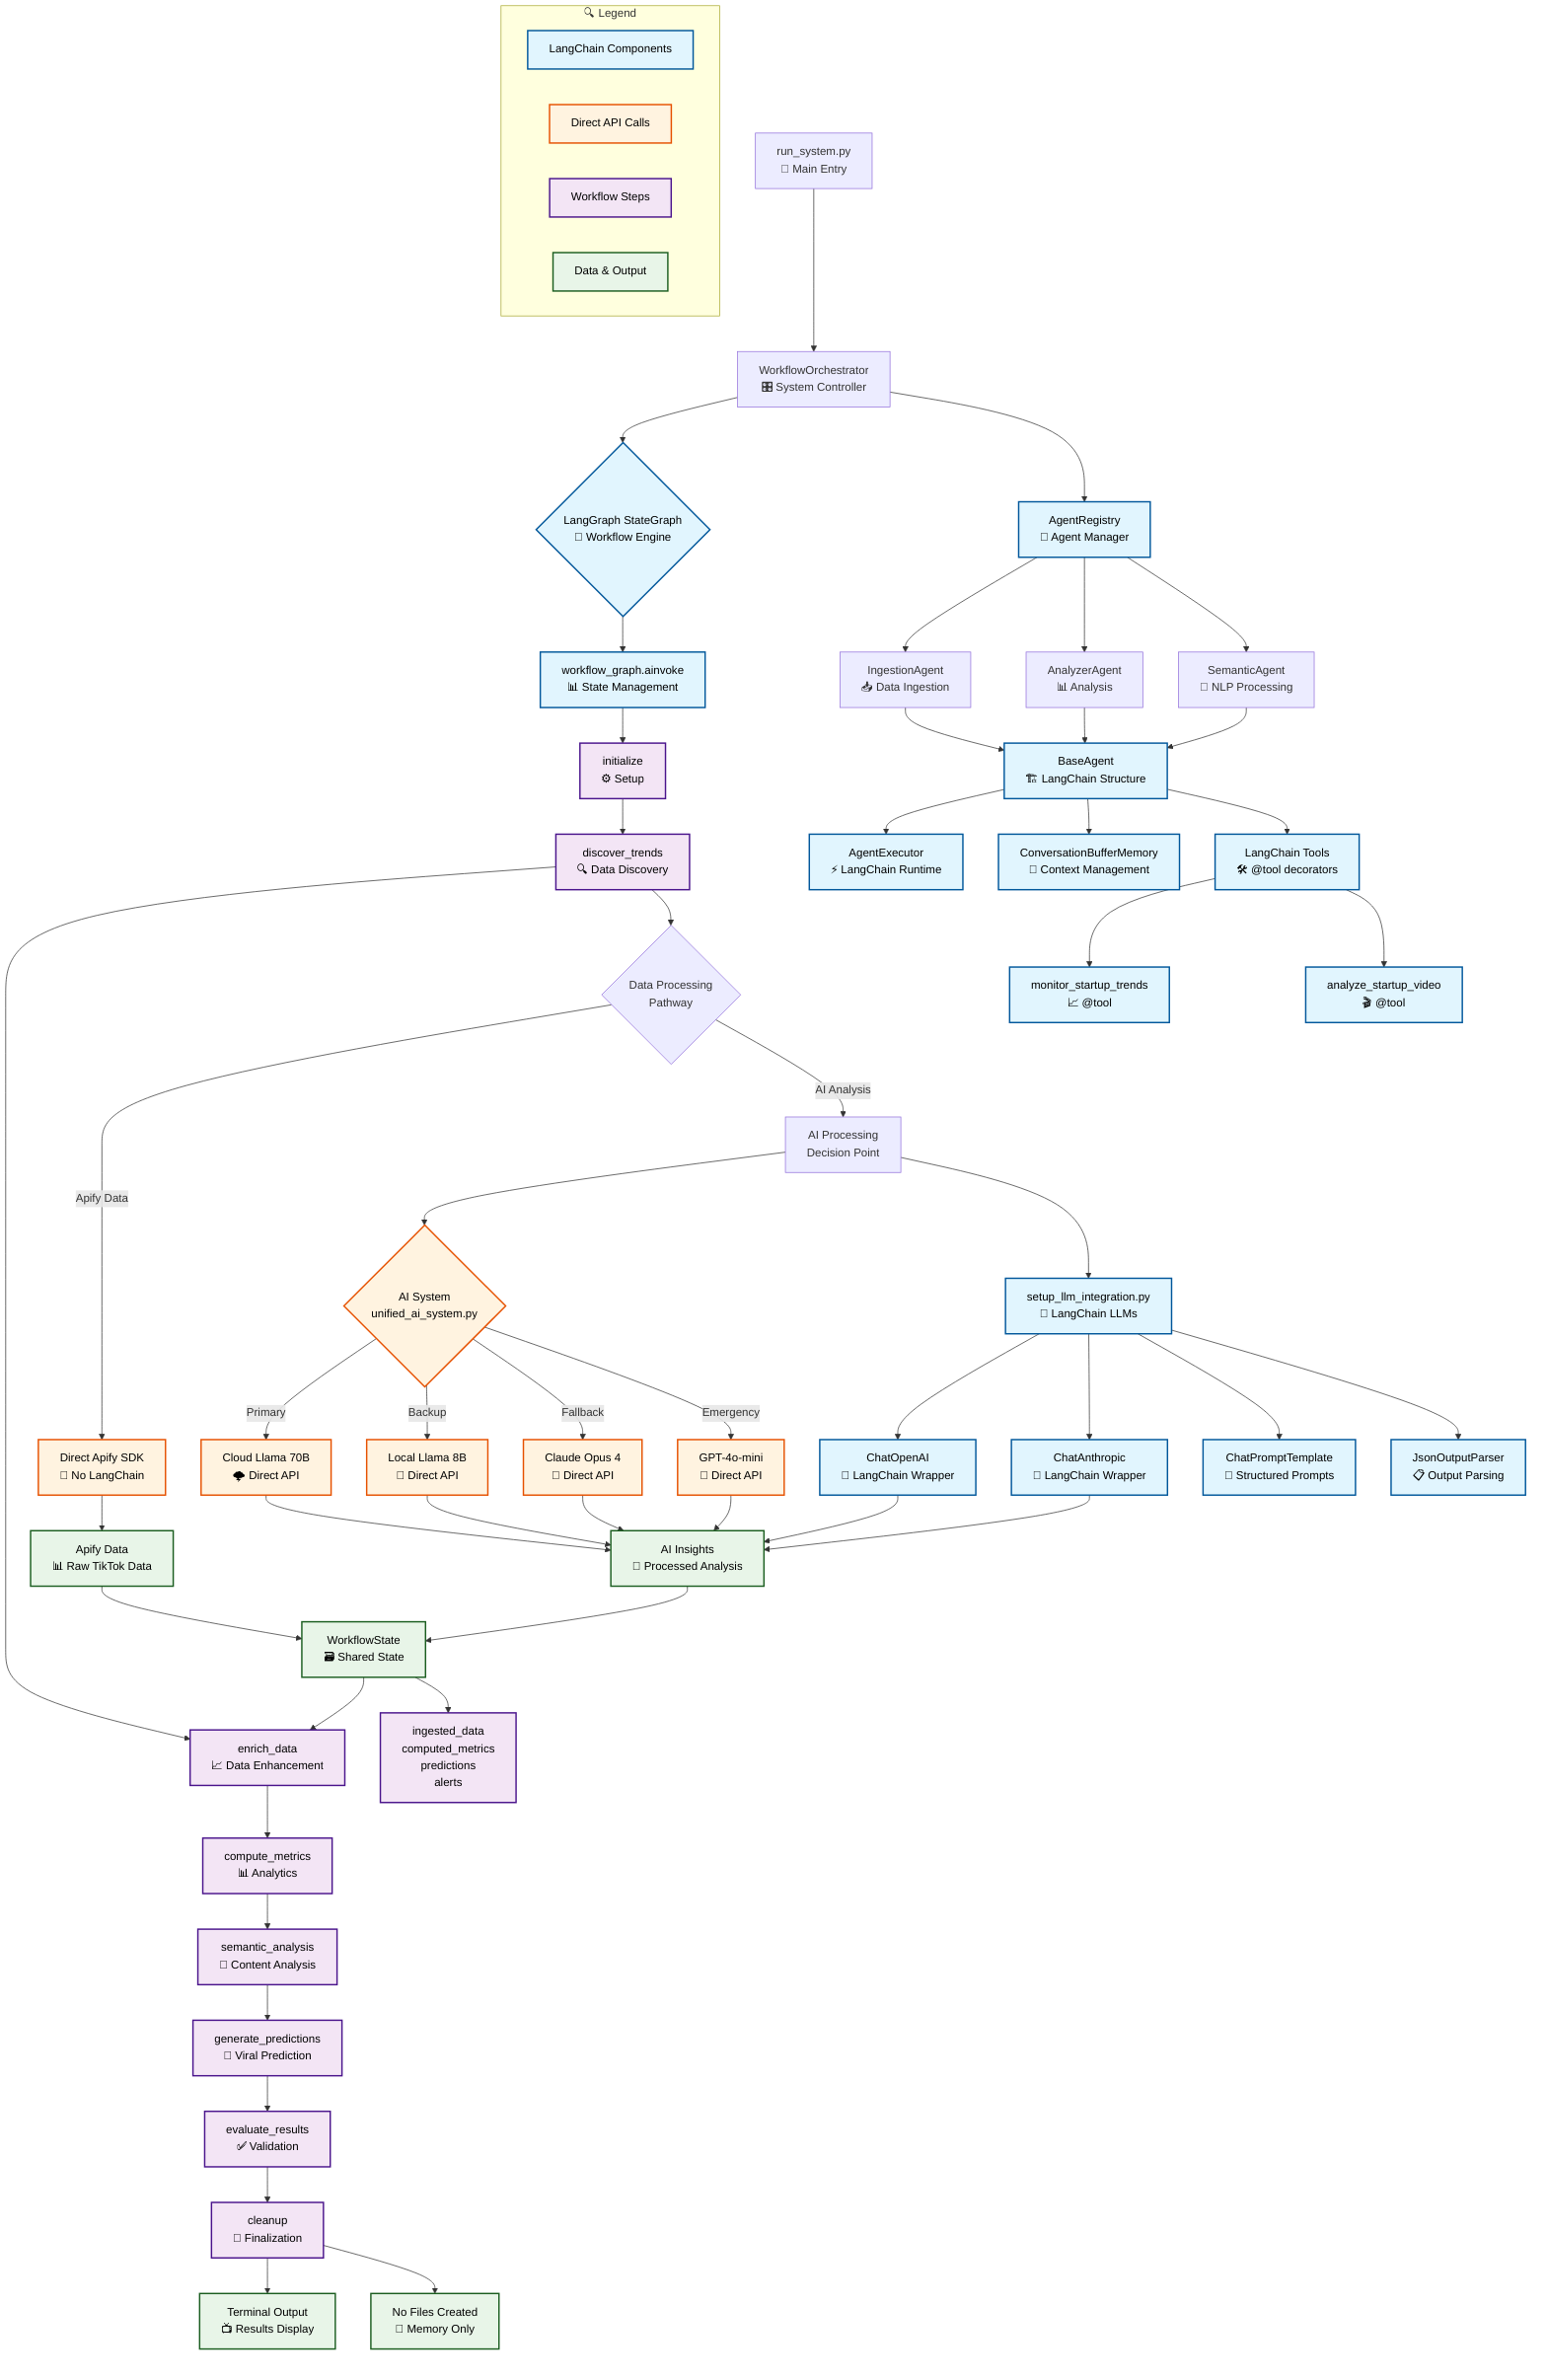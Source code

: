 graph TD
    %% System Entry Points
    A[run_system.py<br/>🚀 Main Entry] --> B[WorkflowOrchestrator<br/>🎛️ System Controller]
    
    %% LangChain Orchestration Layer
    B --> C{LangGraph StateGraph<br/>🔄 Workflow Engine}
    C --> D[workflow_graph.ainvoke<br/>📊 State Management]
    
    %% Workflow Steps (LangChain Managed)
    D --> E1[initialize<br/>⚙️ Setup]
    E1 --> E2[discover_trends<br/>🔍 Data Discovery]
    E2 --> E3[enrich_data<br/>📈 Data Enhancement]
    E3 --> E4[compute_metrics<br/>📊 Analytics]
    E4 --> E5[semantic_analysis<br/>🧠 Content Analysis]
    E5 --> E6[generate_predictions<br/>🔮 Viral Prediction]
    E6 --> E7[evaluate_results<br/>✅ Validation]
    E7 --> E8[cleanup<br/>🧹 Finalization]
    
    %% Agent Registry (LangChain Agents)
    B --> F[AgentRegistry<br/>🤖 Agent Manager]
    F --> G1[IngestionAgent<br/>📥 Data Ingestion]
    F --> G2[AnalyzerAgent<br/>📊 Analysis]
    F --> G3[SemanticAgent<br/>🧠 NLP Processing]
    
    %% LangChain Agent Framework
    G1 --> H1[BaseAgent<br/>🏗️ LangChain Structure]
    G2 --> H1
    G3 --> H1
    
    H1 --> I1[AgentExecutor<br/>⚡ LangChain Runtime]
    H1 --> I2[ConversationBufferMemory<br/>💾 Context Management]
    H1 --> I3[LangChain Tools<br/>🛠️ @tool decorators]
    
    %% Data Processing Split
    E2 --> J{Data Processing<br/>Pathway}
    J -->|Apify Data| K[Direct Apify SDK<br/>📱 No LangChain]
    J -->|AI Analysis| L[AI Processing<br/>Decision Point]
    
    %% AI System Architecture
    L --> M{AI System<br/>unified_ai_system.py}
    M -->|Primary| N1[Cloud Llama 70B<br/>🌩️ Direct API]
    M -->|Backup| N2[Local Llama 8B<br/>🦙 Direct API]
    M -->|Fallback| N3[Claude Opus 4<br/>🤖 Direct API]
    M -->|Emergency| N4[GPT-4o-mini<br/>🔄 Direct API]
    
    %% LangChain AI Components (Optional Path)
    L --> O[setup_llm_integration.py<br/>🔧 LangChain LLMs]
    O --> P1[ChatOpenAI<br/>🤖 LangChain Wrapper]
    O --> P2[ChatAnthropic<br/>🤖 LangChain Wrapper]
    O --> P3[ChatPromptTemplate<br/>📝 Structured Prompts]
    O --> P4[JsonOutputParser<br/>📋 Output Parsing]
    
    %% Tool System
    I3 --> Q1[monitor_startup_trends<br/>📈 @tool]
    I3 --> Q2[analyze_startup_video<br/>🎬 @tool]
    
    %% Data Flow Back
    K --> R[Apify Data<br/>📊 Raw TikTok Data]
    N1 --> S[AI Insights<br/>🧠 Processed Analysis]
    N2 --> S
    N3 --> S
    N4 --> S
    P1 --> S
    P2 --> S
    
    R --> T[WorkflowState<br/>🗃️ Shared State]
    S --> T
    T --> E3
    
    %% State Management
    T --> U[ingested_data<br/>computed_metrics<br/>predictions<br/>alerts]
    
    %% Final Output
    E8 --> V[Terminal Output<br/>📺 Results Display]
    E8 --> W[No Files Created<br/>🚫 Memory Only]
    
    %% Styling
    classDef langchain fill:#e1f5fe,stroke:#01579b,stroke-width:2px,color:#000
    classDef directapi fill:#fff3e0,stroke:#e65100,stroke-width:2px,color:#000
    classDef workflow fill:#f3e5f5,stroke:#4a148c,stroke-width:2px,color:#000
    classDef data fill:#e8f5e8,stroke:#1b5e20,stroke-width:2px,color:#000
    
    %% Apply Classes
    class C,D,F,H1,I1,I2,I3,O,P1,P2,P3,P4,Q1,Q2 langchain
    class K,M,N1,N2,N3,N4 directapi
    class E1,E2,E3,E4,E5,E6,E7,E8,U workflow
    class R,S,T,V,W data
    
    %% Legend
    subgraph Legend["🔍 Legend"]
        L1[LangChain Components]:::langchain
        L2[Direct API Calls]:::directapi
        L3[Workflow Steps]:::workflow
        L4[Data & Output]:::data
    end